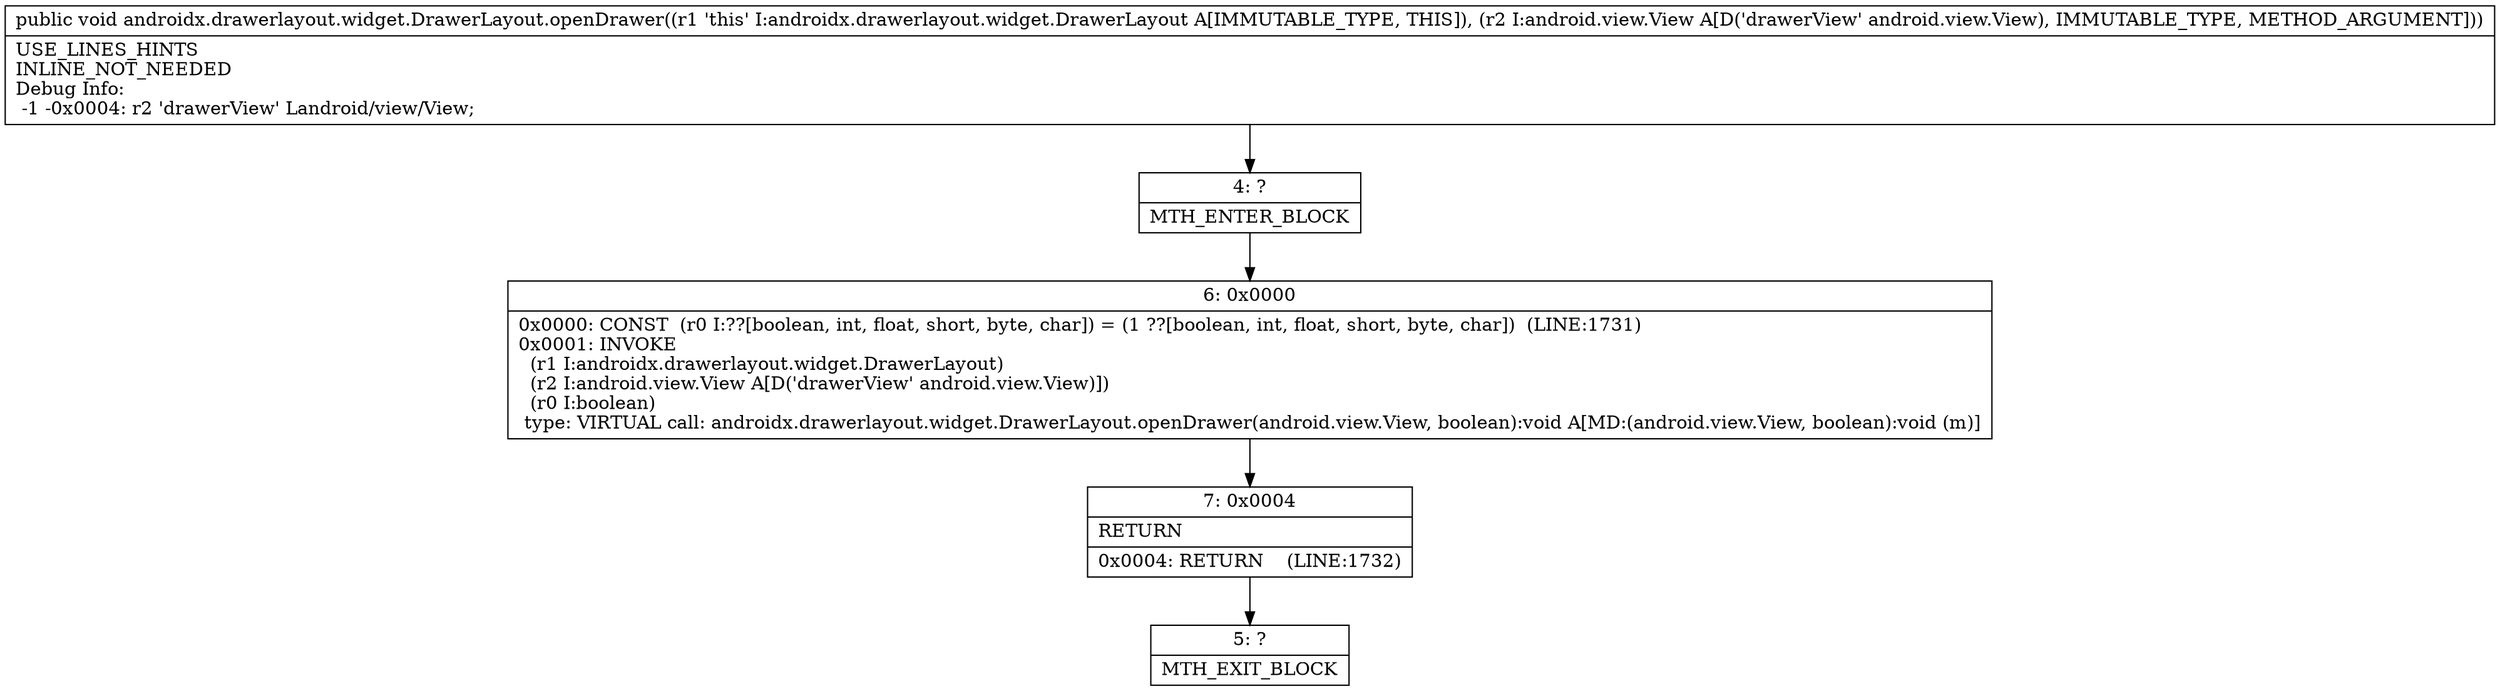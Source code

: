 digraph "CFG forandroidx.drawerlayout.widget.DrawerLayout.openDrawer(Landroid\/view\/View;)V" {
Node_4 [shape=record,label="{4\:\ ?|MTH_ENTER_BLOCK\l}"];
Node_6 [shape=record,label="{6\:\ 0x0000|0x0000: CONST  (r0 I:??[boolean, int, float, short, byte, char]) = (1 ??[boolean, int, float, short, byte, char])  (LINE:1731)\l0x0001: INVOKE  \l  (r1 I:androidx.drawerlayout.widget.DrawerLayout)\l  (r2 I:android.view.View A[D('drawerView' android.view.View)])\l  (r0 I:boolean)\l type: VIRTUAL call: androidx.drawerlayout.widget.DrawerLayout.openDrawer(android.view.View, boolean):void A[MD:(android.view.View, boolean):void (m)]\l}"];
Node_7 [shape=record,label="{7\:\ 0x0004|RETURN\l|0x0004: RETURN    (LINE:1732)\l}"];
Node_5 [shape=record,label="{5\:\ ?|MTH_EXIT_BLOCK\l}"];
MethodNode[shape=record,label="{public void androidx.drawerlayout.widget.DrawerLayout.openDrawer((r1 'this' I:androidx.drawerlayout.widget.DrawerLayout A[IMMUTABLE_TYPE, THIS]), (r2 I:android.view.View A[D('drawerView' android.view.View), IMMUTABLE_TYPE, METHOD_ARGUMENT]))  | USE_LINES_HINTS\lINLINE_NOT_NEEDED\lDebug Info:\l  \-1 \-0x0004: r2 'drawerView' Landroid\/view\/View;\l}"];
MethodNode -> Node_4;Node_4 -> Node_6;
Node_6 -> Node_7;
Node_7 -> Node_5;
}

